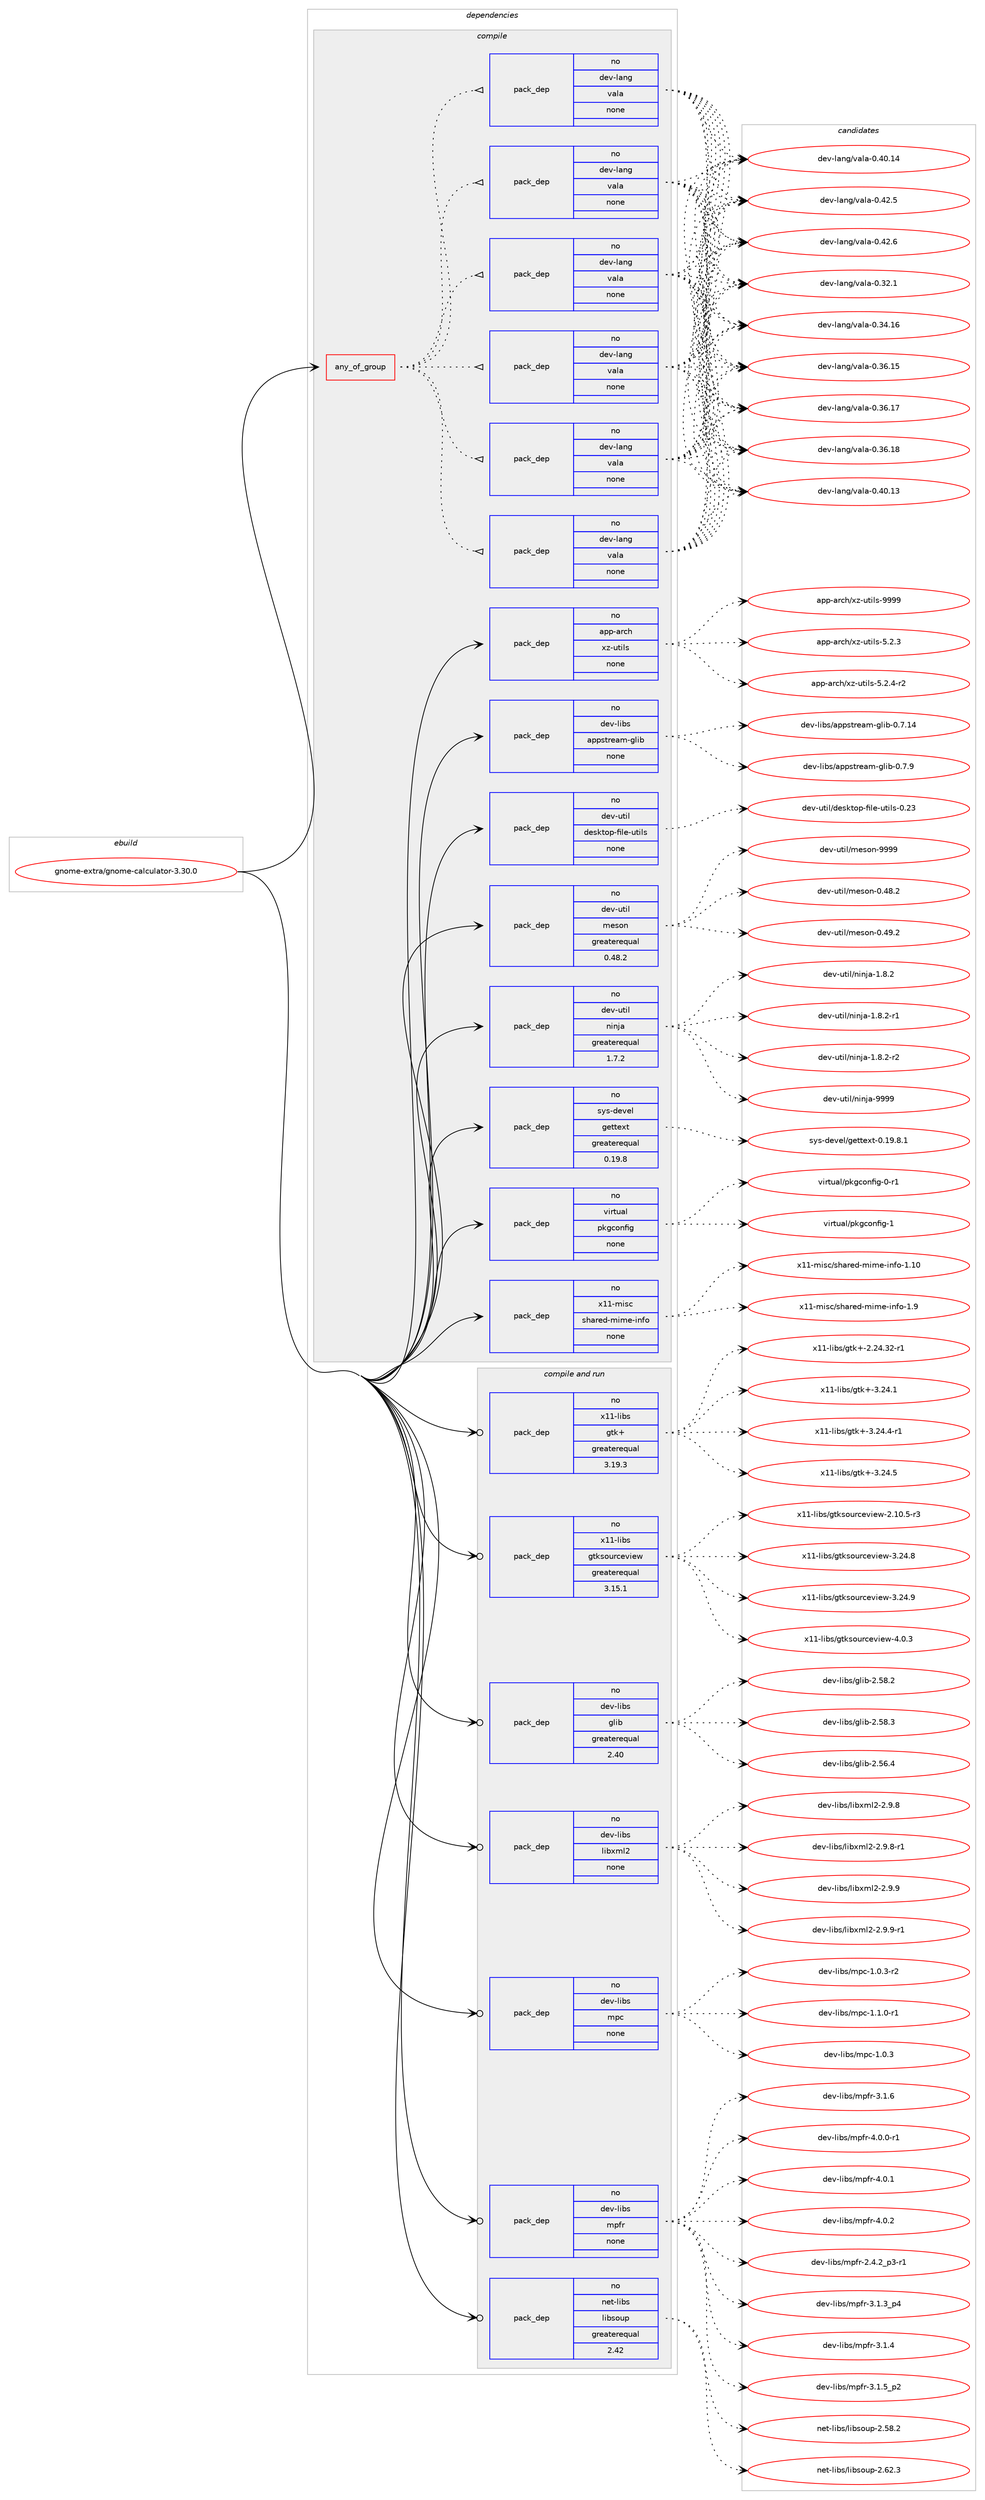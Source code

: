 digraph prolog {

# *************
# Graph options
# *************

newrank=true;
concentrate=true;
compound=true;
graph [rankdir=LR,fontname=Helvetica,fontsize=10,ranksep=1.5];#, ranksep=2.5, nodesep=0.2];
edge  [arrowhead=vee];
node  [fontname=Helvetica,fontsize=10];

# **********
# The ebuild
# **********

subgraph cluster_leftcol {
color=gray;
rank=same;
label=<<i>ebuild</i>>;
id [label="gnome-extra/gnome-calculator-3.30.0", color=red, width=4, href="../gnome-extra/gnome-calculator-3.30.0.svg"];
}

# ****************
# The dependencies
# ****************

subgraph cluster_midcol {
color=gray;
label=<<i>dependencies</i>>;
subgraph cluster_compile {
fillcolor="#eeeeee";
style=filled;
label=<<i>compile</i>>;
subgraph any23596 {
dependency1566678 [label=<<TABLE BORDER="0" CELLBORDER="1" CELLSPACING="0" CELLPADDING="4"><TR><TD CELLPADDING="10">any_of_group</TD></TR></TABLE>>, shape=none, color=red];subgraph pack1114521 {
dependency1566679 [label=<<TABLE BORDER="0" CELLBORDER="1" CELLSPACING="0" CELLPADDING="4" WIDTH="220"><TR><TD ROWSPAN="6" CELLPADDING="30">pack_dep</TD></TR><TR><TD WIDTH="110">no</TD></TR><TR><TD>dev-lang</TD></TR><TR><TD>vala</TD></TR><TR><TD>none</TD></TR><TR><TD></TD></TR></TABLE>>, shape=none, color=blue];
}
dependency1566678:e -> dependency1566679:w [weight=20,style="dotted",arrowhead="oinv"];
subgraph pack1114522 {
dependency1566680 [label=<<TABLE BORDER="0" CELLBORDER="1" CELLSPACING="0" CELLPADDING="4" WIDTH="220"><TR><TD ROWSPAN="6" CELLPADDING="30">pack_dep</TD></TR><TR><TD WIDTH="110">no</TD></TR><TR><TD>dev-lang</TD></TR><TR><TD>vala</TD></TR><TR><TD>none</TD></TR><TR><TD></TD></TR></TABLE>>, shape=none, color=blue];
}
dependency1566678:e -> dependency1566680:w [weight=20,style="dotted",arrowhead="oinv"];
subgraph pack1114523 {
dependency1566681 [label=<<TABLE BORDER="0" CELLBORDER="1" CELLSPACING="0" CELLPADDING="4" WIDTH="220"><TR><TD ROWSPAN="6" CELLPADDING="30">pack_dep</TD></TR><TR><TD WIDTH="110">no</TD></TR><TR><TD>dev-lang</TD></TR><TR><TD>vala</TD></TR><TR><TD>none</TD></TR><TR><TD></TD></TR></TABLE>>, shape=none, color=blue];
}
dependency1566678:e -> dependency1566681:w [weight=20,style="dotted",arrowhead="oinv"];
subgraph pack1114524 {
dependency1566682 [label=<<TABLE BORDER="0" CELLBORDER="1" CELLSPACING="0" CELLPADDING="4" WIDTH="220"><TR><TD ROWSPAN="6" CELLPADDING="30">pack_dep</TD></TR><TR><TD WIDTH="110">no</TD></TR><TR><TD>dev-lang</TD></TR><TR><TD>vala</TD></TR><TR><TD>none</TD></TR><TR><TD></TD></TR></TABLE>>, shape=none, color=blue];
}
dependency1566678:e -> dependency1566682:w [weight=20,style="dotted",arrowhead="oinv"];
subgraph pack1114525 {
dependency1566683 [label=<<TABLE BORDER="0" CELLBORDER="1" CELLSPACING="0" CELLPADDING="4" WIDTH="220"><TR><TD ROWSPAN="6" CELLPADDING="30">pack_dep</TD></TR><TR><TD WIDTH="110">no</TD></TR><TR><TD>dev-lang</TD></TR><TR><TD>vala</TD></TR><TR><TD>none</TD></TR><TR><TD></TD></TR></TABLE>>, shape=none, color=blue];
}
dependency1566678:e -> dependency1566683:w [weight=20,style="dotted",arrowhead="oinv"];
subgraph pack1114526 {
dependency1566684 [label=<<TABLE BORDER="0" CELLBORDER="1" CELLSPACING="0" CELLPADDING="4" WIDTH="220"><TR><TD ROWSPAN="6" CELLPADDING="30">pack_dep</TD></TR><TR><TD WIDTH="110">no</TD></TR><TR><TD>dev-lang</TD></TR><TR><TD>vala</TD></TR><TR><TD>none</TD></TR><TR><TD></TD></TR></TABLE>>, shape=none, color=blue];
}
dependency1566678:e -> dependency1566684:w [weight=20,style="dotted",arrowhead="oinv"];
}
id:e -> dependency1566678:w [weight=20,style="solid",arrowhead="vee"];
subgraph pack1114527 {
dependency1566685 [label=<<TABLE BORDER="0" CELLBORDER="1" CELLSPACING="0" CELLPADDING="4" WIDTH="220"><TR><TD ROWSPAN="6" CELLPADDING="30">pack_dep</TD></TR><TR><TD WIDTH="110">no</TD></TR><TR><TD>app-arch</TD></TR><TR><TD>xz-utils</TD></TR><TR><TD>none</TD></TR><TR><TD></TD></TR></TABLE>>, shape=none, color=blue];
}
id:e -> dependency1566685:w [weight=20,style="solid",arrowhead="vee"];
subgraph pack1114528 {
dependency1566686 [label=<<TABLE BORDER="0" CELLBORDER="1" CELLSPACING="0" CELLPADDING="4" WIDTH="220"><TR><TD ROWSPAN="6" CELLPADDING="30">pack_dep</TD></TR><TR><TD WIDTH="110">no</TD></TR><TR><TD>dev-libs</TD></TR><TR><TD>appstream-glib</TD></TR><TR><TD>none</TD></TR><TR><TD></TD></TR></TABLE>>, shape=none, color=blue];
}
id:e -> dependency1566686:w [weight=20,style="solid",arrowhead="vee"];
subgraph pack1114529 {
dependency1566687 [label=<<TABLE BORDER="0" CELLBORDER="1" CELLSPACING="0" CELLPADDING="4" WIDTH="220"><TR><TD ROWSPAN="6" CELLPADDING="30">pack_dep</TD></TR><TR><TD WIDTH="110">no</TD></TR><TR><TD>dev-util</TD></TR><TR><TD>desktop-file-utils</TD></TR><TR><TD>none</TD></TR><TR><TD></TD></TR></TABLE>>, shape=none, color=blue];
}
id:e -> dependency1566687:w [weight=20,style="solid",arrowhead="vee"];
subgraph pack1114530 {
dependency1566688 [label=<<TABLE BORDER="0" CELLBORDER="1" CELLSPACING="0" CELLPADDING="4" WIDTH="220"><TR><TD ROWSPAN="6" CELLPADDING="30">pack_dep</TD></TR><TR><TD WIDTH="110">no</TD></TR><TR><TD>dev-util</TD></TR><TR><TD>meson</TD></TR><TR><TD>greaterequal</TD></TR><TR><TD>0.48.2</TD></TR></TABLE>>, shape=none, color=blue];
}
id:e -> dependency1566688:w [weight=20,style="solid",arrowhead="vee"];
subgraph pack1114531 {
dependency1566689 [label=<<TABLE BORDER="0" CELLBORDER="1" CELLSPACING="0" CELLPADDING="4" WIDTH="220"><TR><TD ROWSPAN="6" CELLPADDING="30">pack_dep</TD></TR><TR><TD WIDTH="110">no</TD></TR><TR><TD>dev-util</TD></TR><TR><TD>ninja</TD></TR><TR><TD>greaterequal</TD></TR><TR><TD>1.7.2</TD></TR></TABLE>>, shape=none, color=blue];
}
id:e -> dependency1566689:w [weight=20,style="solid",arrowhead="vee"];
subgraph pack1114532 {
dependency1566690 [label=<<TABLE BORDER="0" CELLBORDER="1" CELLSPACING="0" CELLPADDING="4" WIDTH="220"><TR><TD ROWSPAN="6" CELLPADDING="30">pack_dep</TD></TR><TR><TD WIDTH="110">no</TD></TR><TR><TD>sys-devel</TD></TR><TR><TD>gettext</TD></TR><TR><TD>greaterequal</TD></TR><TR><TD>0.19.8</TD></TR></TABLE>>, shape=none, color=blue];
}
id:e -> dependency1566690:w [weight=20,style="solid",arrowhead="vee"];
subgraph pack1114533 {
dependency1566691 [label=<<TABLE BORDER="0" CELLBORDER="1" CELLSPACING="0" CELLPADDING="4" WIDTH="220"><TR><TD ROWSPAN="6" CELLPADDING="30">pack_dep</TD></TR><TR><TD WIDTH="110">no</TD></TR><TR><TD>virtual</TD></TR><TR><TD>pkgconfig</TD></TR><TR><TD>none</TD></TR><TR><TD></TD></TR></TABLE>>, shape=none, color=blue];
}
id:e -> dependency1566691:w [weight=20,style="solid",arrowhead="vee"];
subgraph pack1114534 {
dependency1566692 [label=<<TABLE BORDER="0" CELLBORDER="1" CELLSPACING="0" CELLPADDING="4" WIDTH="220"><TR><TD ROWSPAN="6" CELLPADDING="30">pack_dep</TD></TR><TR><TD WIDTH="110">no</TD></TR><TR><TD>x11-misc</TD></TR><TR><TD>shared-mime-info</TD></TR><TR><TD>none</TD></TR><TR><TD></TD></TR></TABLE>>, shape=none, color=blue];
}
id:e -> dependency1566692:w [weight=20,style="solid",arrowhead="vee"];
}
subgraph cluster_compileandrun {
fillcolor="#eeeeee";
style=filled;
label=<<i>compile and run</i>>;
subgraph pack1114535 {
dependency1566693 [label=<<TABLE BORDER="0" CELLBORDER="1" CELLSPACING="0" CELLPADDING="4" WIDTH="220"><TR><TD ROWSPAN="6" CELLPADDING="30">pack_dep</TD></TR><TR><TD WIDTH="110">no</TD></TR><TR><TD>dev-libs</TD></TR><TR><TD>glib</TD></TR><TR><TD>greaterequal</TD></TR><TR><TD>2.40</TD></TR></TABLE>>, shape=none, color=blue];
}
id:e -> dependency1566693:w [weight=20,style="solid",arrowhead="odotvee"];
subgraph pack1114536 {
dependency1566694 [label=<<TABLE BORDER="0" CELLBORDER="1" CELLSPACING="0" CELLPADDING="4" WIDTH="220"><TR><TD ROWSPAN="6" CELLPADDING="30">pack_dep</TD></TR><TR><TD WIDTH="110">no</TD></TR><TR><TD>dev-libs</TD></TR><TR><TD>libxml2</TD></TR><TR><TD>none</TD></TR><TR><TD></TD></TR></TABLE>>, shape=none, color=blue];
}
id:e -> dependency1566694:w [weight=20,style="solid",arrowhead="odotvee"];
subgraph pack1114537 {
dependency1566695 [label=<<TABLE BORDER="0" CELLBORDER="1" CELLSPACING="0" CELLPADDING="4" WIDTH="220"><TR><TD ROWSPAN="6" CELLPADDING="30">pack_dep</TD></TR><TR><TD WIDTH="110">no</TD></TR><TR><TD>dev-libs</TD></TR><TR><TD>mpc</TD></TR><TR><TD>none</TD></TR><TR><TD></TD></TR></TABLE>>, shape=none, color=blue];
}
id:e -> dependency1566695:w [weight=20,style="solid",arrowhead="odotvee"];
subgraph pack1114538 {
dependency1566696 [label=<<TABLE BORDER="0" CELLBORDER="1" CELLSPACING="0" CELLPADDING="4" WIDTH="220"><TR><TD ROWSPAN="6" CELLPADDING="30">pack_dep</TD></TR><TR><TD WIDTH="110">no</TD></TR><TR><TD>dev-libs</TD></TR><TR><TD>mpfr</TD></TR><TR><TD>none</TD></TR><TR><TD></TD></TR></TABLE>>, shape=none, color=blue];
}
id:e -> dependency1566696:w [weight=20,style="solid",arrowhead="odotvee"];
subgraph pack1114539 {
dependency1566697 [label=<<TABLE BORDER="0" CELLBORDER="1" CELLSPACING="0" CELLPADDING="4" WIDTH="220"><TR><TD ROWSPAN="6" CELLPADDING="30">pack_dep</TD></TR><TR><TD WIDTH="110">no</TD></TR><TR><TD>net-libs</TD></TR><TR><TD>libsoup</TD></TR><TR><TD>greaterequal</TD></TR><TR><TD>2.42</TD></TR></TABLE>>, shape=none, color=blue];
}
id:e -> dependency1566697:w [weight=20,style="solid",arrowhead="odotvee"];
subgraph pack1114540 {
dependency1566698 [label=<<TABLE BORDER="0" CELLBORDER="1" CELLSPACING="0" CELLPADDING="4" WIDTH="220"><TR><TD ROWSPAN="6" CELLPADDING="30">pack_dep</TD></TR><TR><TD WIDTH="110">no</TD></TR><TR><TD>x11-libs</TD></TR><TR><TD>gtk+</TD></TR><TR><TD>greaterequal</TD></TR><TR><TD>3.19.3</TD></TR></TABLE>>, shape=none, color=blue];
}
id:e -> dependency1566698:w [weight=20,style="solid",arrowhead="odotvee"];
subgraph pack1114541 {
dependency1566699 [label=<<TABLE BORDER="0" CELLBORDER="1" CELLSPACING="0" CELLPADDING="4" WIDTH="220"><TR><TD ROWSPAN="6" CELLPADDING="30">pack_dep</TD></TR><TR><TD WIDTH="110">no</TD></TR><TR><TD>x11-libs</TD></TR><TR><TD>gtksourceview</TD></TR><TR><TD>greaterequal</TD></TR><TR><TD>3.15.1</TD></TR></TABLE>>, shape=none, color=blue];
}
id:e -> dependency1566699:w [weight=20,style="solid",arrowhead="odotvee"];
}
subgraph cluster_run {
fillcolor="#eeeeee";
style=filled;
label=<<i>run</i>>;
}
}

# **************
# The candidates
# **************

subgraph cluster_choices {
rank=same;
color=gray;
label=<<i>candidates</i>>;

subgraph choice1114521 {
color=black;
nodesep=1;
choice100101118451089711010347118971089745484651504649 [label="dev-lang/vala-0.32.1", color=red, width=4,href="../dev-lang/vala-0.32.1.svg"];
choice10010111845108971101034711897108974548465152464954 [label="dev-lang/vala-0.34.16", color=red, width=4,href="../dev-lang/vala-0.34.16.svg"];
choice10010111845108971101034711897108974548465154464953 [label="dev-lang/vala-0.36.15", color=red, width=4,href="../dev-lang/vala-0.36.15.svg"];
choice10010111845108971101034711897108974548465154464955 [label="dev-lang/vala-0.36.17", color=red, width=4,href="../dev-lang/vala-0.36.17.svg"];
choice10010111845108971101034711897108974548465154464956 [label="dev-lang/vala-0.36.18", color=red, width=4,href="../dev-lang/vala-0.36.18.svg"];
choice10010111845108971101034711897108974548465248464951 [label="dev-lang/vala-0.40.13", color=red, width=4,href="../dev-lang/vala-0.40.13.svg"];
choice10010111845108971101034711897108974548465248464952 [label="dev-lang/vala-0.40.14", color=red, width=4,href="../dev-lang/vala-0.40.14.svg"];
choice100101118451089711010347118971089745484652504653 [label="dev-lang/vala-0.42.5", color=red, width=4,href="../dev-lang/vala-0.42.5.svg"];
choice100101118451089711010347118971089745484652504654 [label="dev-lang/vala-0.42.6", color=red, width=4,href="../dev-lang/vala-0.42.6.svg"];
dependency1566679:e -> choice100101118451089711010347118971089745484651504649:w [style=dotted,weight="100"];
dependency1566679:e -> choice10010111845108971101034711897108974548465152464954:w [style=dotted,weight="100"];
dependency1566679:e -> choice10010111845108971101034711897108974548465154464953:w [style=dotted,weight="100"];
dependency1566679:e -> choice10010111845108971101034711897108974548465154464955:w [style=dotted,weight="100"];
dependency1566679:e -> choice10010111845108971101034711897108974548465154464956:w [style=dotted,weight="100"];
dependency1566679:e -> choice10010111845108971101034711897108974548465248464951:w [style=dotted,weight="100"];
dependency1566679:e -> choice10010111845108971101034711897108974548465248464952:w [style=dotted,weight="100"];
dependency1566679:e -> choice100101118451089711010347118971089745484652504653:w [style=dotted,weight="100"];
dependency1566679:e -> choice100101118451089711010347118971089745484652504654:w [style=dotted,weight="100"];
}
subgraph choice1114522 {
color=black;
nodesep=1;
choice100101118451089711010347118971089745484651504649 [label="dev-lang/vala-0.32.1", color=red, width=4,href="../dev-lang/vala-0.32.1.svg"];
choice10010111845108971101034711897108974548465152464954 [label="dev-lang/vala-0.34.16", color=red, width=4,href="../dev-lang/vala-0.34.16.svg"];
choice10010111845108971101034711897108974548465154464953 [label="dev-lang/vala-0.36.15", color=red, width=4,href="../dev-lang/vala-0.36.15.svg"];
choice10010111845108971101034711897108974548465154464955 [label="dev-lang/vala-0.36.17", color=red, width=4,href="../dev-lang/vala-0.36.17.svg"];
choice10010111845108971101034711897108974548465154464956 [label="dev-lang/vala-0.36.18", color=red, width=4,href="../dev-lang/vala-0.36.18.svg"];
choice10010111845108971101034711897108974548465248464951 [label="dev-lang/vala-0.40.13", color=red, width=4,href="../dev-lang/vala-0.40.13.svg"];
choice10010111845108971101034711897108974548465248464952 [label="dev-lang/vala-0.40.14", color=red, width=4,href="../dev-lang/vala-0.40.14.svg"];
choice100101118451089711010347118971089745484652504653 [label="dev-lang/vala-0.42.5", color=red, width=4,href="../dev-lang/vala-0.42.5.svg"];
choice100101118451089711010347118971089745484652504654 [label="dev-lang/vala-0.42.6", color=red, width=4,href="../dev-lang/vala-0.42.6.svg"];
dependency1566680:e -> choice100101118451089711010347118971089745484651504649:w [style=dotted,weight="100"];
dependency1566680:e -> choice10010111845108971101034711897108974548465152464954:w [style=dotted,weight="100"];
dependency1566680:e -> choice10010111845108971101034711897108974548465154464953:w [style=dotted,weight="100"];
dependency1566680:e -> choice10010111845108971101034711897108974548465154464955:w [style=dotted,weight="100"];
dependency1566680:e -> choice10010111845108971101034711897108974548465154464956:w [style=dotted,weight="100"];
dependency1566680:e -> choice10010111845108971101034711897108974548465248464951:w [style=dotted,weight="100"];
dependency1566680:e -> choice10010111845108971101034711897108974548465248464952:w [style=dotted,weight="100"];
dependency1566680:e -> choice100101118451089711010347118971089745484652504653:w [style=dotted,weight="100"];
dependency1566680:e -> choice100101118451089711010347118971089745484652504654:w [style=dotted,weight="100"];
}
subgraph choice1114523 {
color=black;
nodesep=1;
choice100101118451089711010347118971089745484651504649 [label="dev-lang/vala-0.32.1", color=red, width=4,href="../dev-lang/vala-0.32.1.svg"];
choice10010111845108971101034711897108974548465152464954 [label="dev-lang/vala-0.34.16", color=red, width=4,href="../dev-lang/vala-0.34.16.svg"];
choice10010111845108971101034711897108974548465154464953 [label="dev-lang/vala-0.36.15", color=red, width=4,href="../dev-lang/vala-0.36.15.svg"];
choice10010111845108971101034711897108974548465154464955 [label="dev-lang/vala-0.36.17", color=red, width=4,href="../dev-lang/vala-0.36.17.svg"];
choice10010111845108971101034711897108974548465154464956 [label="dev-lang/vala-0.36.18", color=red, width=4,href="../dev-lang/vala-0.36.18.svg"];
choice10010111845108971101034711897108974548465248464951 [label="dev-lang/vala-0.40.13", color=red, width=4,href="../dev-lang/vala-0.40.13.svg"];
choice10010111845108971101034711897108974548465248464952 [label="dev-lang/vala-0.40.14", color=red, width=4,href="../dev-lang/vala-0.40.14.svg"];
choice100101118451089711010347118971089745484652504653 [label="dev-lang/vala-0.42.5", color=red, width=4,href="../dev-lang/vala-0.42.5.svg"];
choice100101118451089711010347118971089745484652504654 [label="dev-lang/vala-0.42.6", color=red, width=4,href="../dev-lang/vala-0.42.6.svg"];
dependency1566681:e -> choice100101118451089711010347118971089745484651504649:w [style=dotted,weight="100"];
dependency1566681:e -> choice10010111845108971101034711897108974548465152464954:w [style=dotted,weight="100"];
dependency1566681:e -> choice10010111845108971101034711897108974548465154464953:w [style=dotted,weight="100"];
dependency1566681:e -> choice10010111845108971101034711897108974548465154464955:w [style=dotted,weight="100"];
dependency1566681:e -> choice10010111845108971101034711897108974548465154464956:w [style=dotted,weight="100"];
dependency1566681:e -> choice10010111845108971101034711897108974548465248464951:w [style=dotted,weight="100"];
dependency1566681:e -> choice10010111845108971101034711897108974548465248464952:w [style=dotted,weight="100"];
dependency1566681:e -> choice100101118451089711010347118971089745484652504653:w [style=dotted,weight="100"];
dependency1566681:e -> choice100101118451089711010347118971089745484652504654:w [style=dotted,weight="100"];
}
subgraph choice1114524 {
color=black;
nodesep=1;
choice100101118451089711010347118971089745484651504649 [label="dev-lang/vala-0.32.1", color=red, width=4,href="../dev-lang/vala-0.32.1.svg"];
choice10010111845108971101034711897108974548465152464954 [label="dev-lang/vala-0.34.16", color=red, width=4,href="../dev-lang/vala-0.34.16.svg"];
choice10010111845108971101034711897108974548465154464953 [label="dev-lang/vala-0.36.15", color=red, width=4,href="../dev-lang/vala-0.36.15.svg"];
choice10010111845108971101034711897108974548465154464955 [label="dev-lang/vala-0.36.17", color=red, width=4,href="../dev-lang/vala-0.36.17.svg"];
choice10010111845108971101034711897108974548465154464956 [label="dev-lang/vala-0.36.18", color=red, width=4,href="../dev-lang/vala-0.36.18.svg"];
choice10010111845108971101034711897108974548465248464951 [label="dev-lang/vala-0.40.13", color=red, width=4,href="../dev-lang/vala-0.40.13.svg"];
choice10010111845108971101034711897108974548465248464952 [label="dev-lang/vala-0.40.14", color=red, width=4,href="../dev-lang/vala-0.40.14.svg"];
choice100101118451089711010347118971089745484652504653 [label="dev-lang/vala-0.42.5", color=red, width=4,href="../dev-lang/vala-0.42.5.svg"];
choice100101118451089711010347118971089745484652504654 [label="dev-lang/vala-0.42.6", color=red, width=4,href="../dev-lang/vala-0.42.6.svg"];
dependency1566682:e -> choice100101118451089711010347118971089745484651504649:w [style=dotted,weight="100"];
dependency1566682:e -> choice10010111845108971101034711897108974548465152464954:w [style=dotted,weight="100"];
dependency1566682:e -> choice10010111845108971101034711897108974548465154464953:w [style=dotted,weight="100"];
dependency1566682:e -> choice10010111845108971101034711897108974548465154464955:w [style=dotted,weight="100"];
dependency1566682:e -> choice10010111845108971101034711897108974548465154464956:w [style=dotted,weight="100"];
dependency1566682:e -> choice10010111845108971101034711897108974548465248464951:w [style=dotted,weight="100"];
dependency1566682:e -> choice10010111845108971101034711897108974548465248464952:w [style=dotted,weight="100"];
dependency1566682:e -> choice100101118451089711010347118971089745484652504653:w [style=dotted,weight="100"];
dependency1566682:e -> choice100101118451089711010347118971089745484652504654:w [style=dotted,weight="100"];
}
subgraph choice1114525 {
color=black;
nodesep=1;
choice100101118451089711010347118971089745484651504649 [label="dev-lang/vala-0.32.1", color=red, width=4,href="../dev-lang/vala-0.32.1.svg"];
choice10010111845108971101034711897108974548465152464954 [label="dev-lang/vala-0.34.16", color=red, width=4,href="../dev-lang/vala-0.34.16.svg"];
choice10010111845108971101034711897108974548465154464953 [label="dev-lang/vala-0.36.15", color=red, width=4,href="../dev-lang/vala-0.36.15.svg"];
choice10010111845108971101034711897108974548465154464955 [label="dev-lang/vala-0.36.17", color=red, width=4,href="../dev-lang/vala-0.36.17.svg"];
choice10010111845108971101034711897108974548465154464956 [label="dev-lang/vala-0.36.18", color=red, width=4,href="../dev-lang/vala-0.36.18.svg"];
choice10010111845108971101034711897108974548465248464951 [label="dev-lang/vala-0.40.13", color=red, width=4,href="../dev-lang/vala-0.40.13.svg"];
choice10010111845108971101034711897108974548465248464952 [label="dev-lang/vala-0.40.14", color=red, width=4,href="../dev-lang/vala-0.40.14.svg"];
choice100101118451089711010347118971089745484652504653 [label="dev-lang/vala-0.42.5", color=red, width=4,href="../dev-lang/vala-0.42.5.svg"];
choice100101118451089711010347118971089745484652504654 [label="dev-lang/vala-0.42.6", color=red, width=4,href="../dev-lang/vala-0.42.6.svg"];
dependency1566683:e -> choice100101118451089711010347118971089745484651504649:w [style=dotted,weight="100"];
dependency1566683:e -> choice10010111845108971101034711897108974548465152464954:w [style=dotted,weight="100"];
dependency1566683:e -> choice10010111845108971101034711897108974548465154464953:w [style=dotted,weight="100"];
dependency1566683:e -> choice10010111845108971101034711897108974548465154464955:w [style=dotted,weight="100"];
dependency1566683:e -> choice10010111845108971101034711897108974548465154464956:w [style=dotted,weight="100"];
dependency1566683:e -> choice10010111845108971101034711897108974548465248464951:w [style=dotted,weight="100"];
dependency1566683:e -> choice10010111845108971101034711897108974548465248464952:w [style=dotted,weight="100"];
dependency1566683:e -> choice100101118451089711010347118971089745484652504653:w [style=dotted,weight="100"];
dependency1566683:e -> choice100101118451089711010347118971089745484652504654:w [style=dotted,weight="100"];
}
subgraph choice1114526 {
color=black;
nodesep=1;
choice100101118451089711010347118971089745484651504649 [label="dev-lang/vala-0.32.1", color=red, width=4,href="../dev-lang/vala-0.32.1.svg"];
choice10010111845108971101034711897108974548465152464954 [label="dev-lang/vala-0.34.16", color=red, width=4,href="../dev-lang/vala-0.34.16.svg"];
choice10010111845108971101034711897108974548465154464953 [label="dev-lang/vala-0.36.15", color=red, width=4,href="../dev-lang/vala-0.36.15.svg"];
choice10010111845108971101034711897108974548465154464955 [label="dev-lang/vala-0.36.17", color=red, width=4,href="../dev-lang/vala-0.36.17.svg"];
choice10010111845108971101034711897108974548465154464956 [label="dev-lang/vala-0.36.18", color=red, width=4,href="../dev-lang/vala-0.36.18.svg"];
choice10010111845108971101034711897108974548465248464951 [label="dev-lang/vala-0.40.13", color=red, width=4,href="../dev-lang/vala-0.40.13.svg"];
choice10010111845108971101034711897108974548465248464952 [label="dev-lang/vala-0.40.14", color=red, width=4,href="../dev-lang/vala-0.40.14.svg"];
choice100101118451089711010347118971089745484652504653 [label="dev-lang/vala-0.42.5", color=red, width=4,href="../dev-lang/vala-0.42.5.svg"];
choice100101118451089711010347118971089745484652504654 [label="dev-lang/vala-0.42.6", color=red, width=4,href="../dev-lang/vala-0.42.6.svg"];
dependency1566684:e -> choice100101118451089711010347118971089745484651504649:w [style=dotted,weight="100"];
dependency1566684:e -> choice10010111845108971101034711897108974548465152464954:w [style=dotted,weight="100"];
dependency1566684:e -> choice10010111845108971101034711897108974548465154464953:w [style=dotted,weight="100"];
dependency1566684:e -> choice10010111845108971101034711897108974548465154464955:w [style=dotted,weight="100"];
dependency1566684:e -> choice10010111845108971101034711897108974548465154464956:w [style=dotted,weight="100"];
dependency1566684:e -> choice10010111845108971101034711897108974548465248464951:w [style=dotted,weight="100"];
dependency1566684:e -> choice10010111845108971101034711897108974548465248464952:w [style=dotted,weight="100"];
dependency1566684:e -> choice100101118451089711010347118971089745484652504653:w [style=dotted,weight="100"];
dependency1566684:e -> choice100101118451089711010347118971089745484652504654:w [style=dotted,weight="100"];
}
subgraph choice1114527 {
color=black;
nodesep=1;
choice971121124597114991044712012245117116105108115455346504651 [label="app-arch/xz-utils-5.2.3", color=red, width=4,href="../app-arch/xz-utils-5.2.3.svg"];
choice9711211245971149910447120122451171161051081154553465046524511450 [label="app-arch/xz-utils-5.2.4-r2", color=red, width=4,href="../app-arch/xz-utils-5.2.4-r2.svg"];
choice9711211245971149910447120122451171161051081154557575757 [label="app-arch/xz-utils-9999", color=red, width=4,href="../app-arch/xz-utils-9999.svg"];
dependency1566685:e -> choice971121124597114991044712012245117116105108115455346504651:w [style=dotted,weight="100"];
dependency1566685:e -> choice9711211245971149910447120122451171161051081154553465046524511450:w [style=dotted,weight="100"];
dependency1566685:e -> choice9711211245971149910447120122451171161051081154557575757:w [style=dotted,weight="100"];
}
subgraph choice1114528 {
color=black;
nodesep=1;
choice1001011184510810598115479711211211511611410197109451031081059845484655464952 [label="dev-libs/appstream-glib-0.7.14", color=red, width=4,href="../dev-libs/appstream-glib-0.7.14.svg"];
choice10010111845108105981154797112112115116114101971094510310810598454846554657 [label="dev-libs/appstream-glib-0.7.9", color=red, width=4,href="../dev-libs/appstream-glib-0.7.9.svg"];
dependency1566686:e -> choice1001011184510810598115479711211211511611410197109451031081059845484655464952:w [style=dotted,weight="100"];
dependency1566686:e -> choice10010111845108105981154797112112115116114101971094510310810598454846554657:w [style=dotted,weight="100"];
}
subgraph choice1114529 {
color=black;
nodesep=1;
choice100101118451171161051084710010111510711611111245102105108101451171161051081154548465051 [label="dev-util/desktop-file-utils-0.23", color=red, width=4,href="../dev-util/desktop-file-utils-0.23.svg"];
dependency1566687:e -> choice100101118451171161051084710010111510711611111245102105108101451171161051081154548465051:w [style=dotted,weight="100"];
}
subgraph choice1114530 {
color=black;
nodesep=1;
choice100101118451171161051084710910111511111045484652564650 [label="dev-util/meson-0.48.2", color=red, width=4,href="../dev-util/meson-0.48.2.svg"];
choice100101118451171161051084710910111511111045484652574650 [label="dev-util/meson-0.49.2", color=red, width=4,href="../dev-util/meson-0.49.2.svg"];
choice10010111845117116105108471091011151111104557575757 [label="dev-util/meson-9999", color=red, width=4,href="../dev-util/meson-9999.svg"];
dependency1566688:e -> choice100101118451171161051084710910111511111045484652564650:w [style=dotted,weight="100"];
dependency1566688:e -> choice100101118451171161051084710910111511111045484652574650:w [style=dotted,weight="100"];
dependency1566688:e -> choice10010111845117116105108471091011151111104557575757:w [style=dotted,weight="100"];
}
subgraph choice1114531 {
color=black;
nodesep=1;
choice100101118451171161051084711010511010697454946564650 [label="dev-util/ninja-1.8.2", color=red, width=4,href="../dev-util/ninja-1.8.2.svg"];
choice1001011184511711610510847110105110106974549465646504511449 [label="dev-util/ninja-1.8.2-r1", color=red, width=4,href="../dev-util/ninja-1.8.2-r1.svg"];
choice1001011184511711610510847110105110106974549465646504511450 [label="dev-util/ninja-1.8.2-r2", color=red, width=4,href="../dev-util/ninja-1.8.2-r2.svg"];
choice1001011184511711610510847110105110106974557575757 [label="dev-util/ninja-9999", color=red, width=4,href="../dev-util/ninja-9999.svg"];
dependency1566689:e -> choice100101118451171161051084711010511010697454946564650:w [style=dotted,weight="100"];
dependency1566689:e -> choice1001011184511711610510847110105110106974549465646504511449:w [style=dotted,weight="100"];
dependency1566689:e -> choice1001011184511711610510847110105110106974549465646504511450:w [style=dotted,weight="100"];
dependency1566689:e -> choice1001011184511711610510847110105110106974557575757:w [style=dotted,weight="100"];
}
subgraph choice1114532 {
color=black;
nodesep=1;
choice1151211154510010111810110847103101116116101120116454846495746564649 [label="sys-devel/gettext-0.19.8.1", color=red, width=4,href="../sys-devel/gettext-0.19.8.1.svg"];
dependency1566690:e -> choice1151211154510010111810110847103101116116101120116454846495746564649:w [style=dotted,weight="100"];
}
subgraph choice1114533 {
color=black;
nodesep=1;
choice11810511411611797108471121071039911111010210510345484511449 [label="virtual/pkgconfig-0-r1", color=red, width=4,href="../virtual/pkgconfig-0-r1.svg"];
choice1181051141161179710847112107103991111101021051034549 [label="virtual/pkgconfig-1", color=red, width=4,href="../virtual/pkgconfig-1.svg"];
dependency1566691:e -> choice11810511411611797108471121071039911111010210510345484511449:w [style=dotted,weight="100"];
dependency1566691:e -> choice1181051141161179710847112107103991111101021051034549:w [style=dotted,weight="100"];
}
subgraph choice1114534 {
color=black;
nodesep=1;
choice12049494510910511599471151049711410110045109105109101451051101021114549464948 [label="x11-misc/shared-mime-info-1.10", color=red, width=4,href="../x11-misc/shared-mime-info-1.10.svg"];
choice120494945109105115994711510497114101100451091051091014510511010211145494657 [label="x11-misc/shared-mime-info-1.9", color=red, width=4,href="../x11-misc/shared-mime-info-1.9.svg"];
dependency1566692:e -> choice12049494510910511599471151049711410110045109105109101451051101021114549464948:w [style=dotted,weight="100"];
dependency1566692:e -> choice120494945109105115994711510497114101100451091051091014510511010211145494657:w [style=dotted,weight="100"];
}
subgraph choice1114535 {
color=black;
nodesep=1;
choice1001011184510810598115471031081059845504653544652 [label="dev-libs/glib-2.56.4", color=red, width=4,href="../dev-libs/glib-2.56.4.svg"];
choice1001011184510810598115471031081059845504653564650 [label="dev-libs/glib-2.58.2", color=red, width=4,href="../dev-libs/glib-2.58.2.svg"];
choice1001011184510810598115471031081059845504653564651 [label="dev-libs/glib-2.58.3", color=red, width=4,href="../dev-libs/glib-2.58.3.svg"];
dependency1566693:e -> choice1001011184510810598115471031081059845504653544652:w [style=dotted,weight="100"];
dependency1566693:e -> choice1001011184510810598115471031081059845504653564650:w [style=dotted,weight="100"];
dependency1566693:e -> choice1001011184510810598115471031081059845504653564651:w [style=dotted,weight="100"];
}
subgraph choice1114536 {
color=black;
nodesep=1;
choice1001011184510810598115471081059812010910850455046574656 [label="dev-libs/libxml2-2.9.8", color=red, width=4,href="../dev-libs/libxml2-2.9.8.svg"];
choice10010111845108105981154710810598120109108504550465746564511449 [label="dev-libs/libxml2-2.9.8-r1", color=red, width=4,href="../dev-libs/libxml2-2.9.8-r1.svg"];
choice1001011184510810598115471081059812010910850455046574657 [label="dev-libs/libxml2-2.9.9", color=red, width=4,href="../dev-libs/libxml2-2.9.9.svg"];
choice10010111845108105981154710810598120109108504550465746574511449 [label="dev-libs/libxml2-2.9.9-r1", color=red, width=4,href="../dev-libs/libxml2-2.9.9-r1.svg"];
dependency1566694:e -> choice1001011184510810598115471081059812010910850455046574656:w [style=dotted,weight="100"];
dependency1566694:e -> choice10010111845108105981154710810598120109108504550465746564511449:w [style=dotted,weight="100"];
dependency1566694:e -> choice1001011184510810598115471081059812010910850455046574657:w [style=dotted,weight="100"];
dependency1566694:e -> choice10010111845108105981154710810598120109108504550465746574511449:w [style=dotted,weight="100"];
}
subgraph choice1114537 {
color=black;
nodesep=1;
choice10010111845108105981154710911299454946484651 [label="dev-libs/mpc-1.0.3", color=red, width=4,href="../dev-libs/mpc-1.0.3.svg"];
choice100101118451081059811547109112994549464846514511450 [label="dev-libs/mpc-1.0.3-r2", color=red, width=4,href="../dev-libs/mpc-1.0.3-r2.svg"];
choice100101118451081059811547109112994549464946484511449 [label="dev-libs/mpc-1.1.0-r1", color=red, width=4,href="../dev-libs/mpc-1.1.0-r1.svg"];
dependency1566695:e -> choice10010111845108105981154710911299454946484651:w [style=dotted,weight="100"];
dependency1566695:e -> choice100101118451081059811547109112994549464846514511450:w [style=dotted,weight="100"];
dependency1566695:e -> choice100101118451081059811547109112994549464946484511449:w [style=dotted,weight="100"];
}
subgraph choice1114538 {
color=black;
nodesep=1;
choice10010111845108105981154710911210211445504652465095112514511449 [label="dev-libs/mpfr-2.4.2_p3-r1", color=red, width=4,href="../dev-libs/mpfr-2.4.2_p3-r1.svg"];
choice1001011184510810598115471091121021144551464946519511252 [label="dev-libs/mpfr-3.1.3_p4", color=red, width=4,href="../dev-libs/mpfr-3.1.3_p4.svg"];
choice100101118451081059811547109112102114455146494652 [label="dev-libs/mpfr-3.1.4", color=red, width=4,href="../dev-libs/mpfr-3.1.4.svg"];
choice1001011184510810598115471091121021144551464946539511250 [label="dev-libs/mpfr-3.1.5_p2", color=red, width=4,href="../dev-libs/mpfr-3.1.5_p2.svg"];
choice100101118451081059811547109112102114455146494654 [label="dev-libs/mpfr-3.1.6", color=red, width=4,href="../dev-libs/mpfr-3.1.6.svg"];
choice1001011184510810598115471091121021144552464846484511449 [label="dev-libs/mpfr-4.0.0-r1", color=red, width=4,href="../dev-libs/mpfr-4.0.0-r1.svg"];
choice100101118451081059811547109112102114455246484649 [label="dev-libs/mpfr-4.0.1", color=red, width=4,href="../dev-libs/mpfr-4.0.1.svg"];
choice100101118451081059811547109112102114455246484650 [label="dev-libs/mpfr-4.0.2", color=red, width=4,href="../dev-libs/mpfr-4.0.2.svg"];
dependency1566696:e -> choice10010111845108105981154710911210211445504652465095112514511449:w [style=dotted,weight="100"];
dependency1566696:e -> choice1001011184510810598115471091121021144551464946519511252:w [style=dotted,weight="100"];
dependency1566696:e -> choice100101118451081059811547109112102114455146494652:w [style=dotted,weight="100"];
dependency1566696:e -> choice1001011184510810598115471091121021144551464946539511250:w [style=dotted,weight="100"];
dependency1566696:e -> choice100101118451081059811547109112102114455146494654:w [style=dotted,weight="100"];
dependency1566696:e -> choice1001011184510810598115471091121021144552464846484511449:w [style=dotted,weight="100"];
dependency1566696:e -> choice100101118451081059811547109112102114455246484649:w [style=dotted,weight="100"];
dependency1566696:e -> choice100101118451081059811547109112102114455246484650:w [style=dotted,weight="100"];
}
subgraph choice1114539 {
color=black;
nodesep=1;
choice1101011164510810598115471081059811511111711245504653564650 [label="net-libs/libsoup-2.58.2", color=red, width=4,href="../net-libs/libsoup-2.58.2.svg"];
choice1101011164510810598115471081059811511111711245504654504651 [label="net-libs/libsoup-2.62.3", color=red, width=4,href="../net-libs/libsoup-2.62.3.svg"];
dependency1566697:e -> choice1101011164510810598115471081059811511111711245504653564650:w [style=dotted,weight="100"];
dependency1566697:e -> choice1101011164510810598115471081059811511111711245504654504651:w [style=dotted,weight="100"];
}
subgraph choice1114540 {
color=black;
nodesep=1;
choice12049494510810598115471031161074345504650524651504511449 [label="x11-libs/gtk+-2.24.32-r1", color=red, width=4,href="../x11-libs/gtk+-2.24.32-r1.svg"];
choice12049494510810598115471031161074345514650524649 [label="x11-libs/gtk+-3.24.1", color=red, width=4,href="../x11-libs/gtk+-3.24.1.svg"];
choice120494945108105981154710311610743455146505246524511449 [label="x11-libs/gtk+-3.24.4-r1", color=red, width=4,href="../x11-libs/gtk+-3.24.4-r1.svg"];
choice12049494510810598115471031161074345514650524653 [label="x11-libs/gtk+-3.24.5", color=red, width=4,href="../x11-libs/gtk+-3.24.5.svg"];
dependency1566698:e -> choice12049494510810598115471031161074345504650524651504511449:w [style=dotted,weight="100"];
dependency1566698:e -> choice12049494510810598115471031161074345514650524649:w [style=dotted,weight="100"];
dependency1566698:e -> choice120494945108105981154710311610743455146505246524511449:w [style=dotted,weight="100"];
dependency1566698:e -> choice12049494510810598115471031161074345514650524653:w [style=dotted,weight="100"];
}
subgraph choice1114541 {
color=black;
nodesep=1;
choice120494945108105981154710311610711511111711499101118105101119455046494846534511451 [label="x11-libs/gtksourceview-2.10.5-r3", color=red, width=4,href="../x11-libs/gtksourceview-2.10.5-r3.svg"];
choice12049494510810598115471031161071151111171149910111810510111945514650524656 [label="x11-libs/gtksourceview-3.24.8", color=red, width=4,href="../x11-libs/gtksourceview-3.24.8.svg"];
choice12049494510810598115471031161071151111171149910111810510111945514650524657 [label="x11-libs/gtksourceview-3.24.9", color=red, width=4,href="../x11-libs/gtksourceview-3.24.9.svg"];
choice120494945108105981154710311610711511111711499101118105101119455246484651 [label="x11-libs/gtksourceview-4.0.3", color=red, width=4,href="../x11-libs/gtksourceview-4.0.3.svg"];
dependency1566699:e -> choice120494945108105981154710311610711511111711499101118105101119455046494846534511451:w [style=dotted,weight="100"];
dependency1566699:e -> choice12049494510810598115471031161071151111171149910111810510111945514650524656:w [style=dotted,weight="100"];
dependency1566699:e -> choice12049494510810598115471031161071151111171149910111810510111945514650524657:w [style=dotted,weight="100"];
dependency1566699:e -> choice120494945108105981154710311610711511111711499101118105101119455246484651:w [style=dotted,weight="100"];
}
}

}

